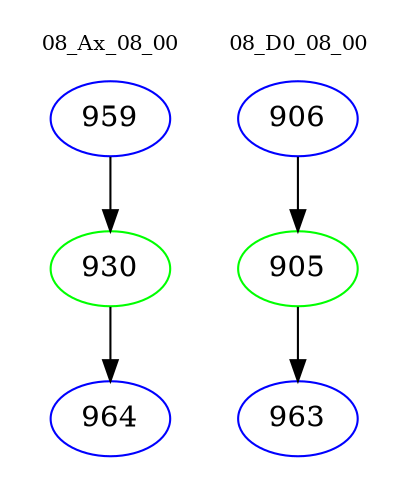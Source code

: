 digraph{
subgraph cluster_0 {
color = white
label = "08_Ax_08_00";
fontsize=10;
T0_959 [label="959", color="blue"]
T0_959 -> T0_930 [color="black"]
T0_930 [label="930", color="green"]
T0_930 -> T0_964 [color="black"]
T0_964 [label="964", color="blue"]
}
subgraph cluster_1 {
color = white
label = "08_D0_08_00";
fontsize=10;
T1_906 [label="906", color="blue"]
T1_906 -> T1_905 [color="black"]
T1_905 [label="905", color="green"]
T1_905 -> T1_963 [color="black"]
T1_963 [label="963", color="blue"]
}
}
